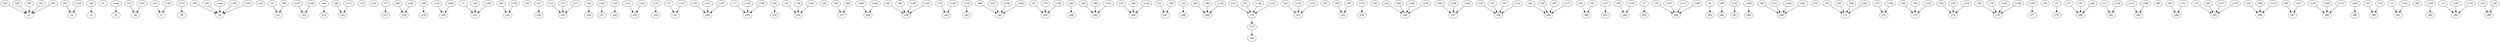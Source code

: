 strict digraph  {
c1;
c2;
c3;
c4;
c5;
c6;
c7;
c8;
c9;
c10;
c11;
c12;
c13;
c14;
c15;
c16;
c17;
c18;
c19;
c20;
c21;
c22;
c23;
c24;
c25;
c26;
c27;
c28;
c29;
c30;
c31;
c32;
c33;
c34;
c35;
c36;
c37;
c38;
c39;
c40;
c41;
c42;
c43;
c44;
c45;
c46;
c47;
c48;
c49;
c50;
c51;
c52;
c53;
c54;
c55;
c56;
c57;
c58;
c59;
c60;
c61;
c62;
c63;
c64;
c65;
c66;
c67;
c68;
c69;
c70;
c71;
c72;
c73;
c74;
c75;
c76;
c77;
c78;
c79;
c80;
c81;
c82;
c83;
c84;
c85;
c86;
c87;
c88;
c89;
c90;
c91;
c92;
c93;
c94;
c95;
v1;
v2;
v3;
v4;
v5;
v6;
v7;
v8;
v9;
v10;
v11;
v12;
v13;
v14;
v15;
v16;
v17;
v18;
v19;
v20;
v21;
v22;
v23;
v24;
v25;
v26;
v27;
v28;
v29;
v30;
v31;
v32;
v33;
v34;
v35;
v36;
v37;
v38;
v39;
v40;
v41;
v42;
v43;
v44;
v45;
v46;
v47;
v48;
v49;
v50;
v51;
v52;
v53;
v54;
v55;
v56;
v57;
v58;
v59;
v60;
v61;
v62;
v63;
v64;
v65;
v66;
v67;
v68;
v69;
v70;
v71;
v72;
v73;
v74;
v75;
v76;
v77;
v78;
v79;
v80;
v81;
v82;
v83;
v84;
v85;
v86;
v87;
v88;
v89;
v90;
v91;
v92;
v93;
v94;
v95;
v96;
v97;
v98;
v99;
v100;
v101;
v102;
v103;
v104;
v105;
v106;
v107;
v108;
v109;
v110;
v111;
v112;
v113;
v114;
v115;
v116;
v117;
v118;
v119;
v120;
v121;
v122;
v123;
v124;
v125;
v126;
v127;
v128;
v129;
v130;
v131;
v132;
v133;
v134;
v135;
v136;
v137;
v138;
v139;
v140;
v141;
v142;
v143;
v144;
v145;
v146;
v147;
v148;
v149;
v150;
v151;
v152;
v153;
v154;
v155;
v156;
v157;
v158;
v159;
v160;
v161;
v162;
v163;
v164;
v165;
v166;
v167;
v168;
v169;
v170;
v171;
v172;
v173;
v174;
v175;
v176;
v177;
v178;
v179;
v180;
v181;
v182;
v183;
v184;
c75 -> v73  [weight=1];
v1 -> c21  [weight=1];
v2 -> c94  [weight=1];
v3 -> c11  [weight=1];
v4 -> c91  [weight=1];
v5 -> c79  [weight=1];
v6 -> c65  [weight=1];
v7 -> c63  [weight=1];
v8 -> c35  [weight=1];
v9 -> c43  [weight=1];
v10 -> c86  [weight=1];
v11 -> c81  [weight=1];
v12 -> c47  [weight=1];
v13 -> c25  [weight=1];
v14 -> c75  [weight=1];
v15 -> c72  [weight=1];
v16 -> c6  [weight=1];
v17 -> c33  [weight=1];
v18 -> c85  [weight=1];
v19 -> c28  [weight=1];
v20 -> c51  [weight=1];
v21 -> c7  [weight=1];
v22 -> c95  [weight=1];
v23 -> c48  [weight=1];
v24 -> c58  [weight=1];
v25 -> c1  [weight=1];
v26 -> c95  [weight=1];
v27 -> c80  [weight=1];
v28 -> c1  [weight=1];
v29 -> c53  [weight=1];
v30 -> c74  [weight=1];
v31 -> c80  [weight=1];
v32 -> c46  [weight=1];
v33 -> c56  [weight=1];
v34 -> c34  [weight=1];
v35 -> c74  [weight=1];
v36 -> c45  [weight=1];
v37 -> c71  [weight=1];
v38 -> c76  [weight=1];
v39 -> c86  [weight=1];
v40 -> c21  [weight=1];
v41 -> c59  [weight=1];
v42 -> c39  [weight=1];
v43 -> c44  [weight=1];
v44 -> c73  [weight=1];
v45 -> c71  [weight=1];
v46 -> c3  [weight=1];
v47 -> c58  [weight=1];
v48 -> c14  [weight=1];
v49 -> c35  [weight=1];
v50 -> c69  [weight=1];
v51 -> c75  [weight=1];
v52 -> c60  [weight=1];
v53 -> c90  [weight=1];
v54 -> c26  [weight=1];
v55 -> c9  [weight=1];
v56 -> c37  [weight=1];
v57 -> c24  [weight=1];
v58 -> c73  [weight=1];
v59 -> c59  [weight=1];
v60 -> c39  [weight=1];
v61 -> c84  [weight=1];
v62 -> c9  [weight=1];
v63 -> c87  [weight=1];
v64 -> c13  [weight=1];
v65 -> c85  [weight=1];
v66 -> c46  [weight=1];
v67 -> c59  [weight=1];
v68 -> c19  [weight=1];
v69 -> c49  [weight=1];
v70 -> c43  [weight=1];
v71 -> c31  [weight=1];
v72 -> c25  [weight=1];
v73 -> c50  [weight=1];
v74 -> c90  [weight=1];
v75 -> c40  [weight=1];
v76 -> c64  [weight=1];
v77 -> c17  [weight=1];
v78 -> c32  [weight=1];
v79 -> c76  [weight=1];
v80 -> c49  [weight=1];
v81 -> c60  [weight=1];
v82 -> c1  [weight=1];
v83 -> c22  [weight=1];
v84 -> c37  [weight=1];
v85 -> c47  [weight=1];
v86 -> c18  [weight=1];
v87 -> c1  [weight=1];
v88 -> c42  [weight=1];
v89 -> c45  [weight=1];
v90 -> c80  [weight=1];
v91 -> c2  [weight=1];
v92 -> c1  [weight=1];
v93 -> c62  [weight=1];
v94 -> c56  [weight=1];
v95 -> c53  [weight=1];
v96 -> c71  [weight=1];
v97 -> c58  [weight=1];
v98 -> c11  [weight=1];
v99 -> c66  [weight=1];
v100 -> c38  [weight=1];
v101 -> c32  [weight=1];
v102 -> c91  [weight=1];
v103 -> c57  [weight=1];
v104 -> c9  [weight=1];
v105 -> c22  [weight=1];
v106 -> c68  [weight=1];
v107 -> c64  [weight=1];
v108 -> c56  [weight=1];
v109 -> c72  [weight=1];
v110 -> c82  [weight=1];
v111 -> c14  [weight=1];
v112 -> c86  [weight=1];
v113 -> c64  [weight=1];
v114 -> c46  [weight=1];
v115 -> c58  [weight=1];
v116 -> c51  [weight=1];
v117 -> c85  [weight=1];
v118 -> c20  [weight=1];
v119 -> c41  [weight=1];
v120 -> c94  [weight=1];
v121 -> c29  [weight=1];
v122 -> c67  [weight=1];
v123 -> c2  [weight=1];
v124 -> c74  [weight=1];
v125 -> c93  [weight=1];
v126 -> c33  [weight=1];
v127 -> c61  [weight=1];
v128 -> c75  [weight=1];
v129 -> c76  [weight=1];
v130 -> c7  [weight=1];
v131 -> c69  [weight=1];
v132 -> c75  [weight=1];
v133 -> c31  [weight=1];
v134 -> c30  [weight=1];
v135 -> c88  [weight=1];
v136 -> c81  [weight=1];
v137 -> c12  [weight=1];
v138 -> c9  [weight=1];
v139 -> c39  [weight=1];
v140 -> c18  [weight=1];
v141 -> c45  [weight=1];
v142 -> c29  [weight=1];
v143 -> c27  [weight=1];
v144 -> c5  [weight=1];
v145 -> c69  [weight=1];
v146 -> c21  [weight=1];
v147 -> c42  [weight=1];
v148 -> c12  [weight=1];
v149 -> c40  [weight=1];
v150 -> c33  [weight=1];
v151 -> c84  [weight=1];
v152 -> c73  [weight=1];
v153 -> c62  [weight=1];
v154 -> c77  [weight=1];
v155 -> c39  [weight=1];
v156 -> c43  [weight=1];
v157 -> c87  [weight=1];
v158 -> c42  [weight=1];
v159 -> c57  [weight=1];
v160 -> c88  [weight=1];
v161 -> c69  [weight=1];
v162 -> c9  [weight=1];
v163 -> c89  [weight=1];
v164 -> c38  [weight=1];
v165 -> c35  [weight=1];
v166 -> c64  [weight=1];
v167 -> c32  [weight=1];
v168 -> c76  [weight=1];
v169 -> c20  [weight=1];
v170 -> c51  [weight=1];
v171 -> c25  [weight=1];
v172 -> c8  [weight=1];
v173 -> c88  [weight=1];
v174 -> c54  [weight=1];
v175 -> c85  [weight=1];
v176 -> c56  [weight=1];
v177 -> c59  [weight=1];
v178 -> c49  [weight=1];
v179 -> c94  [weight=1];
v180 -> c57  [weight=1];
v181 -> c6  [weight=1];
v182 -> c71  [weight=1];
v183 -> c42  [weight=1];
v184 -> c82  [weight=1];
}
